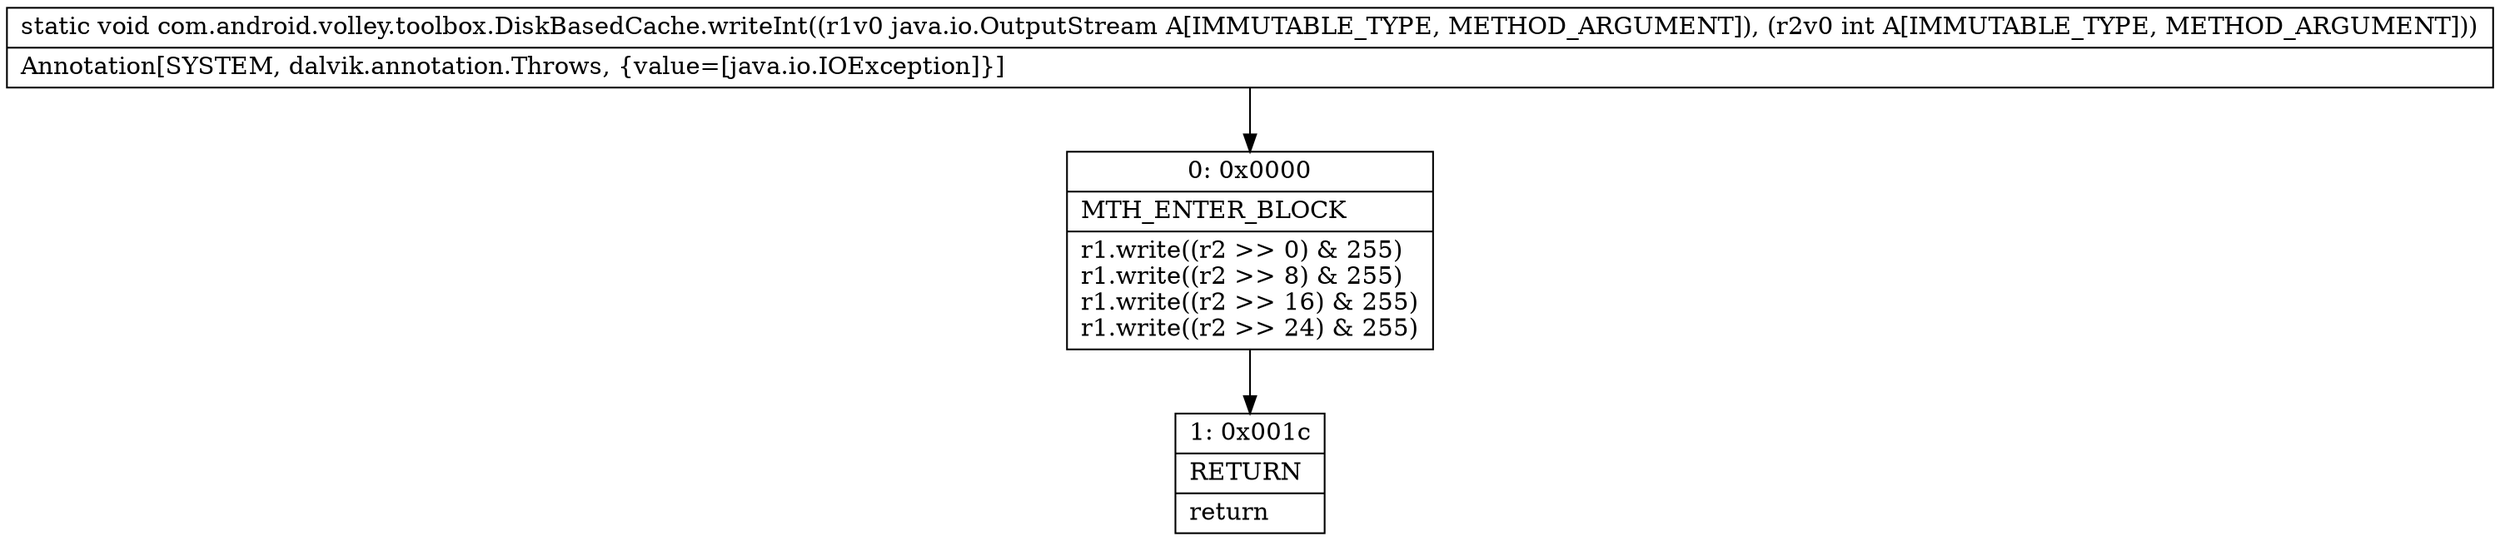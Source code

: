 digraph "CFG forcom.android.volley.toolbox.DiskBasedCache.writeInt(Ljava\/io\/OutputStream;I)V" {
Node_0 [shape=record,label="{0\:\ 0x0000|MTH_ENTER_BLOCK\l|r1.write((r2 \>\> 0) & 255)\lr1.write((r2 \>\> 8) & 255)\lr1.write((r2 \>\> 16) & 255)\lr1.write((r2 \>\> 24) & 255)\l}"];
Node_1 [shape=record,label="{1\:\ 0x001c|RETURN\l|return\l}"];
MethodNode[shape=record,label="{static void com.android.volley.toolbox.DiskBasedCache.writeInt((r1v0 java.io.OutputStream A[IMMUTABLE_TYPE, METHOD_ARGUMENT]), (r2v0 int A[IMMUTABLE_TYPE, METHOD_ARGUMENT]))  | Annotation[SYSTEM, dalvik.annotation.Throws, \{value=[java.io.IOException]\}]\l}"];
MethodNode -> Node_0;
Node_0 -> Node_1;
}


